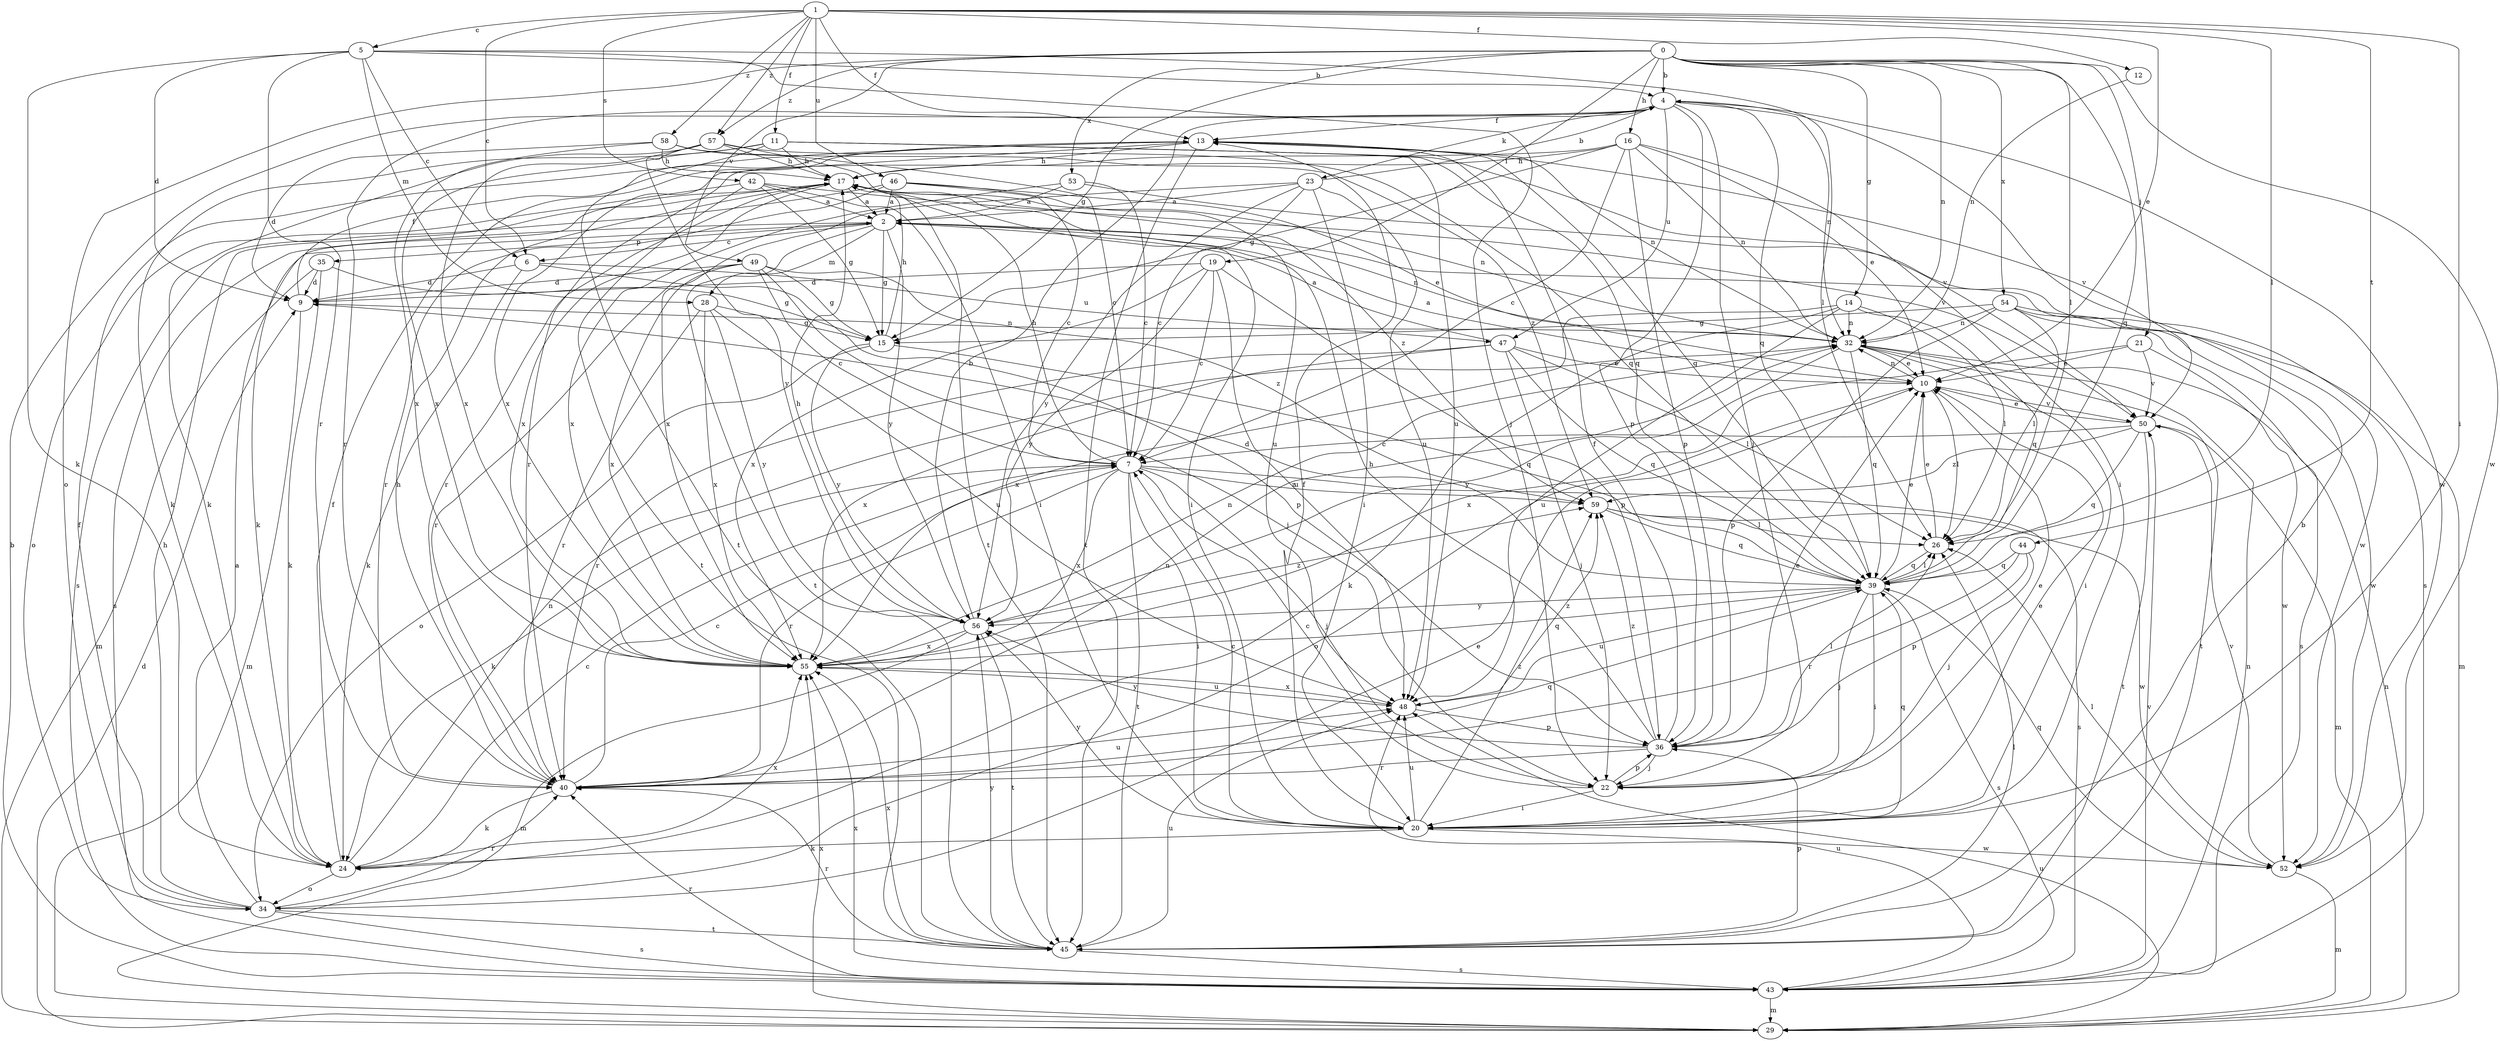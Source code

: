 strict digraph  {
0;
1;
2;
4;
5;
6;
7;
9;
10;
11;
12;
13;
14;
15;
16;
17;
19;
20;
21;
22;
23;
24;
26;
28;
29;
32;
34;
35;
36;
39;
40;
42;
43;
44;
45;
46;
47;
48;
49;
50;
52;
53;
54;
55;
56;
57;
58;
59;
0 -> 4  [label=b];
0 -> 14  [label=g];
0 -> 15  [label=g];
0 -> 16  [label=h];
0 -> 19  [label=i];
0 -> 21  [label=j];
0 -> 26  [label=l];
0 -> 32  [label=n];
0 -> 34  [label=o];
0 -> 39  [label=q];
0 -> 49  [label=v];
0 -> 52  [label=w];
0 -> 53  [label=x];
0 -> 54  [label=x];
0 -> 57  [label=z];
1 -> 5  [label=c];
1 -> 6  [label=c];
1 -> 10  [label=e];
1 -> 11  [label=f];
1 -> 12  [label=f];
1 -> 13  [label=f];
1 -> 20  [label=i];
1 -> 26  [label=l];
1 -> 42  [label=s];
1 -> 44  [label=t];
1 -> 46  [label=u];
1 -> 57  [label=z];
1 -> 58  [label=z];
2 -> 6  [label=c];
2 -> 15  [label=g];
2 -> 28  [label=m];
2 -> 32  [label=n];
2 -> 35  [label=p];
2 -> 43  [label=s];
2 -> 45  [label=t];
2 -> 52  [label=w];
2 -> 56  [label=y];
4 -> 13  [label=f];
4 -> 22  [label=j];
4 -> 23  [label=k];
4 -> 32  [label=n];
4 -> 36  [label=p];
4 -> 39  [label=q];
4 -> 40  [label=r];
4 -> 47  [label=u];
4 -> 52  [label=w];
5 -> 4  [label=b];
5 -> 6  [label=c];
5 -> 9  [label=d];
5 -> 22  [label=j];
5 -> 24  [label=k];
5 -> 26  [label=l];
5 -> 28  [label=m];
5 -> 40  [label=r];
6 -> 9  [label=d];
6 -> 24  [label=k];
6 -> 36  [label=p];
6 -> 47  [label=u];
7 -> 17  [label=h];
7 -> 20  [label=i];
7 -> 22  [label=j];
7 -> 24  [label=k];
7 -> 40  [label=r];
7 -> 43  [label=s];
7 -> 45  [label=t];
7 -> 55  [label=x];
7 -> 59  [label=z];
9 -> 13  [label=f];
9 -> 29  [label=m];
9 -> 32  [label=n];
10 -> 2  [label=a];
10 -> 26  [label=l];
10 -> 32  [label=n];
10 -> 34  [label=o];
10 -> 50  [label=v];
11 -> 17  [label=h];
11 -> 24  [label=k];
11 -> 39  [label=q];
11 -> 45  [label=t];
11 -> 48  [label=u];
11 -> 50  [label=v];
11 -> 55  [label=x];
12 -> 32  [label=n];
13 -> 17  [label=h];
13 -> 32  [label=n];
13 -> 39  [label=q];
13 -> 45  [label=t];
13 -> 50  [label=v];
13 -> 55  [label=x];
14 -> 24  [label=k];
14 -> 26  [label=l];
14 -> 32  [label=n];
14 -> 39  [label=q];
14 -> 48  [label=u];
14 -> 55  [label=x];
15 -> 17  [label=h];
15 -> 34  [label=o];
15 -> 39  [label=q];
15 -> 56  [label=y];
16 -> 7  [label=c];
16 -> 10  [label=e];
16 -> 15  [label=g];
16 -> 17  [label=h];
16 -> 20  [label=i];
16 -> 32  [label=n];
16 -> 36  [label=p];
16 -> 40  [label=r];
17 -> 2  [label=a];
17 -> 20  [label=i];
17 -> 24  [label=k];
17 -> 32  [label=n];
17 -> 40  [label=r];
17 -> 55  [label=x];
17 -> 59  [label=z];
19 -> 7  [label=c];
19 -> 9  [label=d];
19 -> 36  [label=p];
19 -> 48  [label=u];
19 -> 55  [label=x];
19 -> 56  [label=y];
20 -> 7  [label=c];
20 -> 10  [label=e];
20 -> 13  [label=f];
20 -> 24  [label=k];
20 -> 39  [label=q];
20 -> 48  [label=u];
20 -> 52  [label=w];
20 -> 56  [label=y];
20 -> 59  [label=z];
21 -> 10  [label=e];
21 -> 50  [label=v];
21 -> 52  [label=w];
21 -> 55  [label=x];
22 -> 7  [label=c];
22 -> 10  [label=e];
22 -> 20  [label=i];
22 -> 36  [label=p];
23 -> 2  [label=a];
23 -> 4  [label=b];
23 -> 7  [label=c];
23 -> 20  [label=i];
23 -> 48  [label=u];
23 -> 55  [label=x];
23 -> 56  [label=y];
24 -> 7  [label=c];
24 -> 13  [label=f];
24 -> 32  [label=n];
24 -> 34  [label=o];
24 -> 55  [label=x];
26 -> 10  [label=e];
26 -> 39  [label=q];
28 -> 15  [label=g];
28 -> 40  [label=r];
28 -> 48  [label=u];
28 -> 55  [label=x];
28 -> 56  [label=y];
29 -> 9  [label=d];
29 -> 32  [label=n];
29 -> 48  [label=u];
29 -> 55  [label=x];
32 -> 10  [label=e];
32 -> 20  [label=i];
32 -> 39  [label=q];
32 -> 45  [label=t];
32 -> 56  [label=y];
34 -> 2  [label=a];
34 -> 10  [label=e];
34 -> 13  [label=f];
34 -> 17  [label=h];
34 -> 40  [label=r];
34 -> 43  [label=s];
34 -> 45  [label=t];
35 -> 9  [label=d];
35 -> 15  [label=g];
35 -> 24  [label=k];
35 -> 29  [label=m];
36 -> 10  [label=e];
36 -> 13  [label=f];
36 -> 17  [label=h];
36 -> 22  [label=j];
36 -> 26  [label=l];
36 -> 40  [label=r];
36 -> 56  [label=y];
36 -> 59  [label=z];
39 -> 9  [label=d];
39 -> 10  [label=e];
39 -> 20  [label=i];
39 -> 22  [label=j];
39 -> 26  [label=l];
39 -> 43  [label=s];
39 -> 48  [label=u];
39 -> 56  [label=y];
40 -> 7  [label=c];
40 -> 17  [label=h];
40 -> 24  [label=k];
40 -> 32  [label=n];
40 -> 39  [label=q];
40 -> 48  [label=u];
42 -> 2  [label=a];
42 -> 15  [label=g];
42 -> 20  [label=i];
42 -> 34  [label=o];
42 -> 45  [label=t];
42 -> 50  [label=v];
43 -> 4  [label=b];
43 -> 29  [label=m];
43 -> 32  [label=n];
43 -> 40  [label=r];
43 -> 48  [label=u];
43 -> 50  [label=v];
43 -> 55  [label=x];
44 -> 22  [label=j];
44 -> 36  [label=p];
44 -> 39  [label=q];
44 -> 40  [label=r];
45 -> 4  [label=b];
45 -> 26  [label=l];
45 -> 36  [label=p];
45 -> 40  [label=r];
45 -> 43  [label=s];
45 -> 48  [label=u];
45 -> 55  [label=x];
45 -> 56  [label=y];
46 -> 2  [label=a];
46 -> 7  [label=c];
46 -> 10  [label=e];
46 -> 40  [label=r];
46 -> 43  [label=s];
46 -> 48  [label=u];
47 -> 2  [label=a];
47 -> 10  [label=e];
47 -> 22  [label=j];
47 -> 26  [label=l];
47 -> 39  [label=q];
47 -> 40  [label=r];
47 -> 55  [label=x];
48 -> 36  [label=p];
48 -> 55  [label=x];
48 -> 59  [label=z];
49 -> 7  [label=c];
49 -> 9  [label=d];
49 -> 15  [label=g];
49 -> 22  [label=j];
49 -> 40  [label=r];
49 -> 55  [label=x];
49 -> 59  [label=z];
50 -> 7  [label=c];
50 -> 10  [label=e];
50 -> 29  [label=m];
50 -> 39  [label=q];
50 -> 45  [label=t];
50 -> 59  [label=z];
52 -> 26  [label=l];
52 -> 29  [label=m];
52 -> 39  [label=q];
52 -> 50  [label=v];
53 -> 2  [label=a];
53 -> 7  [label=c];
53 -> 43  [label=s];
53 -> 55  [label=x];
54 -> 15  [label=g];
54 -> 26  [label=l];
54 -> 29  [label=m];
54 -> 32  [label=n];
54 -> 36  [label=p];
54 -> 43  [label=s];
54 -> 52  [label=w];
55 -> 32  [label=n];
55 -> 39  [label=q];
55 -> 48  [label=u];
56 -> 4  [label=b];
56 -> 17  [label=h];
56 -> 29  [label=m];
56 -> 45  [label=t];
56 -> 55  [label=x];
56 -> 59  [label=z];
57 -> 17  [label=h];
57 -> 24  [label=k];
57 -> 39  [label=q];
57 -> 45  [label=t];
57 -> 55  [label=x];
57 -> 56  [label=y];
58 -> 7  [label=c];
58 -> 9  [label=d];
58 -> 17  [label=h];
58 -> 55  [label=x];
58 -> 59  [label=z];
59 -> 26  [label=l];
59 -> 39  [label=q];
59 -> 52  [label=w];
}
